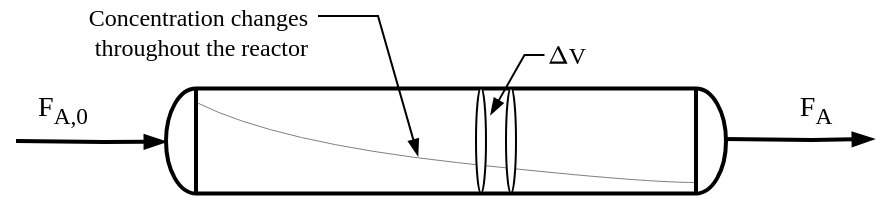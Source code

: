 <mxfile version="23.1.5" type="device">
  <diagram name="Page-1" id="hwJGP-7LeXRfqxVs9OOH">
    <mxGraphModel dx="619" dy="526" grid="1" gridSize="10" guides="1" tooltips="1" connect="1" arrows="1" fold="1" page="1" pageScale="1" pageWidth="827" pageHeight="1169" math="1" shadow="0">
      <root>
        <mxCell id="0" />
        <mxCell id="1" parent="0" />
        <mxCell id="f4fKIB61lHw_kfD8zgfd-3" value="" style="endArrow=blockThin;html=1;rounded=0;endFill=1;strokeWidth=2;" edge="1" parent="1" target="f4fKIB61lHw_kfD8zgfd-10">
          <mxGeometry width="50" height="50" relative="1" as="geometry">
            <mxPoint x="120" y="119.5" as="sourcePoint" />
            <mxPoint x="190" y="119.94" as="targetPoint" />
            <Array as="points">
              <mxPoint x="164" y="119.94" />
            </Array>
          </mxGeometry>
        </mxCell>
        <mxCell id="IZ1IGUefkEzbKXLhbxw_-10" value="&lt;font color=&quot;#000000&quot;&gt;&lt;span style=&quot;font-size: 14px;&quot;&gt;F&lt;sub&gt;A,0&lt;/sub&gt;&lt;/span&gt;&lt;/font&gt;" style="text;html=1;align=center;verticalAlign=middle;whiteSpace=wrap;rounded=0;fontFamily=IBM Plex sans;fontSize=12;fontColor=default;labelBackgroundColor=none;" parent="1" vertex="1">
          <mxGeometry x="120" y="88.5" width="47" height="30" as="geometry" />
        </mxCell>
        <mxCell id="f4fKIB61lHw_kfD8zgfd-10" value="" style="verticalLabelPosition=bottom;outlineConnect=0;align=center;dashed=0;html=1;verticalAlign=top;shape=mxgraph.pid2misc.column;columnType=common;rotation=90;strokeWidth=2;" vertex="1" parent="1">
          <mxGeometry x="308.75" y="-20.5" width="52.5" height="280" as="geometry" />
        </mxCell>
        <mxCell id="f4fKIB61lHw_kfD8zgfd-15" value="" style="endArrow=blockThin;html=1;rounded=0;endFill=1;strokeWidth=2;" edge="1" parent="1">
          <mxGeometry width="50" height="50" relative="1" as="geometry">
            <mxPoint x="474" y="118.5" as="sourcePoint" />
            <mxPoint x="549" y="118.5" as="targetPoint" />
            <Array as="points">
              <mxPoint x="518" y="118.94" />
            </Array>
          </mxGeometry>
        </mxCell>
        <mxCell id="f4fKIB61lHw_kfD8zgfd-16" value="&lt;font color=&quot;#000000&quot;&gt;&lt;span style=&quot;font-size: 14px;&quot;&gt;F&lt;sub&gt;A&lt;/sub&gt;&lt;/span&gt;&lt;/font&gt;" style="text;html=1;align=center;verticalAlign=middle;whiteSpace=wrap;rounded=0;fontFamily=IBM Plex sans;fontSize=12;fontColor=#388ECC;labelBackgroundColor=none;" vertex="1" parent="1">
          <mxGeometry x="500" y="88.5" width="40" height="30" as="geometry" />
        </mxCell>
        <mxCell id="f4fKIB61lHw_kfD8zgfd-20" value="" style="curved=1;endArrow=none;html=1;rounded=0;endFill=0;strokeColor=#808080;strokeWidth=0.5;" edge="1" parent="1">
          <mxGeometry width="50" height="50" relative="1" as="geometry">
            <mxPoint x="210" y="100" as="sourcePoint" />
            <mxPoint x="460" y="140" as="targetPoint" />
            <Array as="points">
              <mxPoint x="250" y="120" />
              <mxPoint x="430" y="140" />
            </Array>
          </mxGeometry>
        </mxCell>
        <mxCell id="f4fKIB61lHw_kfD8zgfd-21" value="Concentration changes throughout the reactor" style="text;html=1;align=right;verticalAlign=middle;whiteSpace=wrap;rounded=0;fontFamily=IBM Plex sans;" vertex="1" parent="1">
          <mxGeometry x="140" y="50" width="127.5" height="30" as="geometry" />
        </mxCell>
        <mxCell id="f4fKIB61lHw_kfD8zgfd-22" value="" style="endArrow=blockThin;html=1;rounded=0;endFill=1;" edge="1" parent="1">
          <mxGeometry width="50" height="50" relative="1" as="geometry">
            <mxPoint x="271" y="57" as="sourcePoint" />
            <mxPoint x="321" y="127" as="targetPoint" />
            <Array as="points">
              <mxPoint x="301" y="57" />
            </Array>
          </mxGeometry>
        </mxCell>
        <mxCell id="f4fKIB61lHw_kfD8zgfd-12" value="" style="endArrow=none;html=1;rounded=0;strokeWidth=2;" edge="1" parent="1">
          <mxGeometry width="50" height="50" relative="1" as="geometry">
            <mxPoint x="210" y="145.75" as="sourcePoint" />
            <mxPoint x="210" y="93.25" as="targetPoint" />
          </mxGeometry>
        </mxCell>
        <mxCell id="f4fKIB61lHw_kfD8zgfd-13" value="" style="endArrow=none;html=1;rounded=0;strokeWidth=2;" edge="1" parent="1">
          <mxGeometry width="50" height="50" relative="1" as="geometry">
            <mxPoint x="460" y="145.75" as="sourcePoint" />
            <mxPoint x="460" y="93.25" as="targetPoint" />
          </mxGeometry>
        </mxCell>
        <mxCell id="f4fKIB61lHw_kfD8zgfd-34" value="" style="group" vertex="1" connectable="0" parent="1">
          <mxGeometry x="350" y="93.0" width="20" height="52.5" as="geometry" />
        </mxCell>
        <mxCell id="f4fKIB61lHw_kfD8zgfd-26" value="" style="ellipse;whiteSpace=wrap;html=1;strokeColor=default;" vertex="1" parent="f4fKIB61lHw_kfD8zgfd-34">
          <mxGeometry width="5" height="52.5" as="geometry" />
        </mxCell>
        <mxCell id="f4fKIB61lHw_kfD8zgfd-30" value="" style="endArrow=none;html=1;rounded=0;exitX=0.5;exitY=1;exitDx=0;exitDy=0;entryX=0.5;entryY=1;entryDx=0;entryDy=0;" edge="1" parent="f4fKIB61lHw_kfD8zgfd-34" source="f4fKIB61lHw_kfD8zgfd-26" target="f4fKIB61lHw_kfD8zgfd-32">
          <mxGeometry width="50" height="50" relative="1" as="geometry">
            <mxPoint x="51" y="63" as="sourcePoint" />
            <mxPoint x="10" y="52.23" as="targetPoint" />
          </mxGeometry>
        </mxCell>
        <mxCell id="f4fKIB61lHw_kfD8zgfd-32" value="" style="ellipse;whiteSpace=wrap;html=1;" vertex="1" parent="f4fKIB61lHw_kfD8zgfd-34">
          <mxGeometry x="15" width="5" height="52.5" as="geometry" />
        </mxCell>
        <mxCell id="f4fKIB61lHw_kfD8zgfd-33" value="" style="endArrow=none;html=1;rounded=0;exitX=0.5;exitY=0;exitDx=0;exitDy=0;entryX=0.5;entryY=0;entryDx=0;entryDy=0;" edge="1" parent="f4fKIB61lHw_kfD8zgfd-34" source="f4fKIB61lHw_kfD8zgfd-26" target="f4fKIB61lHw_kfD8zgfd-32">
          <mxGeometry width="50" height="50" relative="1" as="geometry">
            <mxPoint x="4.25" y="-0.09" as="sourcePoint" />
            <mxPoint x="11.25" y="-0.09" as="targetPoint" />
          </mxGeometry>
        </mxCell>
        <mxCell id="f4fKIB61lHw_kfD8zgfd-35" value="" style="endArrow=blockThin;html=1;rounded=0;endFill=1;" edge="1" parent="1">
          <mxGeometry width="50" height="50" relative="1" as="geometry">
            <mxPoint x="384.25" y="76.5" as="sourcePoint" />
            <mxPoint x="357.25" y="106.5" as="targetPoint" />
            <Array as="points">
              <mxPoint x="374.25" y="76.5" />
            </Array>
          </mxGeometry>
        </mxCell>
        <mxCell id="f4fKIB61lHw_kfD8zgfd-36" value="&lt;svg style=&quot;vertical-align: 0px;&quot; xmlns:xlink=&quot;http://www.w3.org/1999/xlink&quot; viewBox=&quot;0 -716 833 716&quot; role=&quot;img&quot; height=&quot;1.62ex&quot; width=&quot;1.885ex&quot; xmlns=&quot;http://www.w3.org/2000/svg&quot;&gt;&lt;defs&gt;&lt;path d=&quot;M51 0Q46 4 46 7Q46 9 215 357T388 709Q391 716 416 716Q439 716 444 709Q447 705 616 357T786 7Q786 4 781 0H51ZM507 344L384 596L137 92L383 91H630Q630 93 507 344Z&quot; id=&quot;MJX-2-TEX-N-394&quot;&gt;&lt;/path&gt;&lt;/defs&gt;&lt;g transform=&quot;scale(1,-1)&quot; stroke-width=&quot;0&quot; fill=&quot;currentColor&quot; stroke=&quot;currentColor&quot;&gt;&lt;g data-mml-node=&quot;math&quot;&gt;&lt;g data-mml-node=&quot;mi&quot;&gt;&lt;use xlink:href=&quot;#MJX-2-TEX-N-394&quot; data-c=&quot;394&quot;&gt;&lt;/use&gt;&lt;/g&gt;&lt;/g&gt;&lt;/g&gt;&lt;/svg&gt;V" style="text;html=1;align=left;verticalAlign=middle;whiteSpace=wrap;rounded=0;fontFamily=IBM Plex sans;" vertex="1" parent="1">
          <mxGeometry x="384" y="61.5" width="29" height="30" as="geometry" />
        </mxCell>
      </root>
    </mxGraphModel>
  </diagram>
</mxfile>
